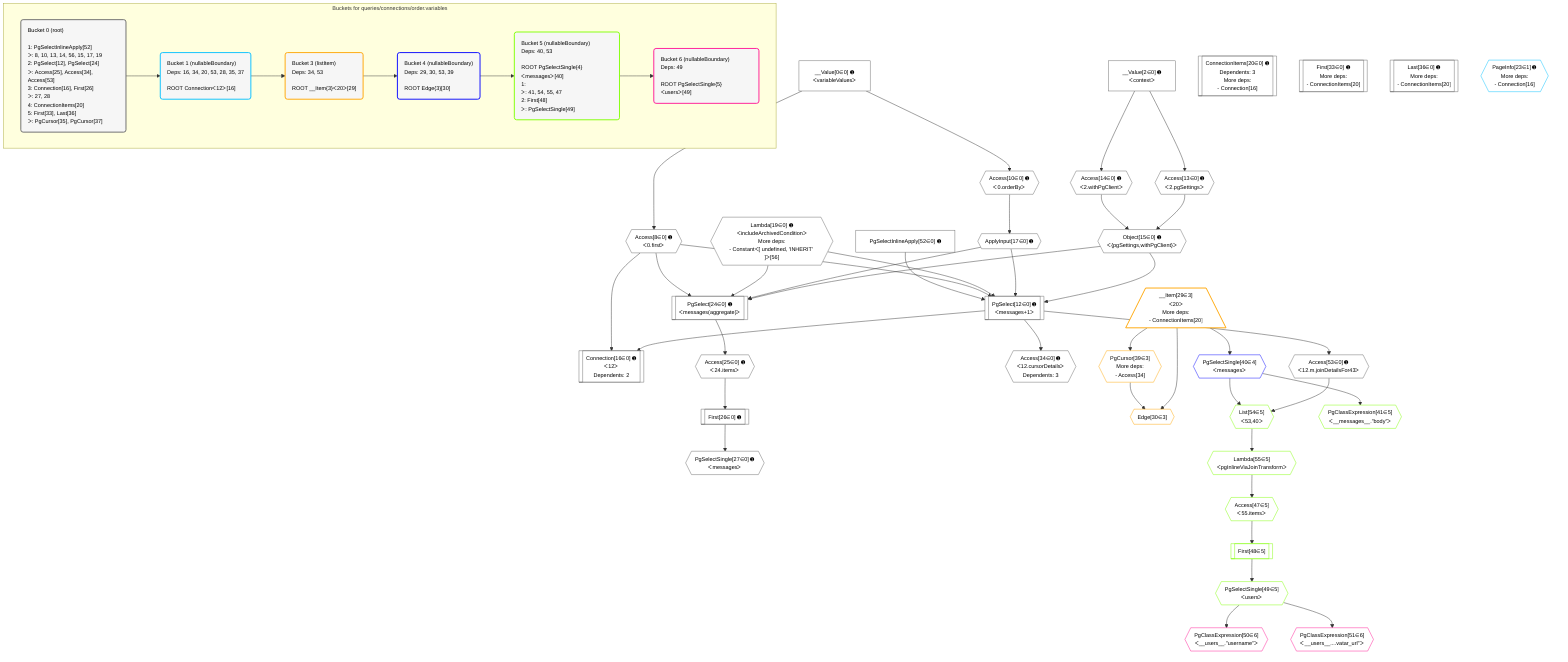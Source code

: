 %%{init: {'themeVariables': { 'fontSize': '12px'}}}%%
graph TD
    classDef path fill:#eee,stroke:#000,color:#000
    classDef plan fill:#fff,stroke-width:1px,color:#000
    classDef itemplan fill:#fff,stroke-width:2px,color:#000
    classDef unbatchedplan fill:#dff,stroke-width:1px,color:#000
    classDef sideeffectplan fill:#fcc,stroke-width:2px,color:#000
    classDef bucket fill:#f6f6f6,color:#000,stroke-width:2px,text-align:left

    subgraph "Buckets for queries/connections/order.variables"
    Bucket0("Bucket 0 (root)<br /><br />1: PgSelectInlineApply[52]<br />ᐳ: 8, 10, 13, 14, 56, 15, 17, 19<br />2: PgSelect[12], PgSelect[24]<br />ᐳ: Access[25], Access[34], Access[53]<br />3: Connection[16], First[26]<br />ᐳ: 27, 28<br />4: ConnectionItems[20]<br />5: First[33], Last[36]<br />ᐳ: PgCursor[35], PgCursor[37]"):::bucket
    Bucket1("Bucket 1 (nullableBoundary)<br />Deps: 16, 34, 20, 53, 28, 35, 37<br /><br />ROOT Connectionᐸ12ᐳ[16]"):::bucket
    Bucket3("Bucket 3 (listItem)<br />Deps: 34, 53<br /><br />ROOT __Item{3}ᐸ20ᐳ[29]"):::bucket
    Bucket4("Bucket 4 (nullableBoundary)<br />Deps: 29, 30, 53, 39<br /><br />ROOT Edge{3}[30]"):::bucket
    Bucket5("Bucket 5 (nullableBoundary)<br />Deps: 40, 53<br /><br />ROOT PgSelectSingle{4}ᐸmessagesᐳ[40]<br />1: <br />ᐳ: 41, 54, 55, 47<br />2: First[48]<br />ᐳ: PgSelectSingle[49]"):::bucket
    Bucket6("Bucket 6 (nullableBoundary)<br />Deps: 49<br /><br />ROOT PgSelectSingle{5}ᐸusersᐳ[49]"):::bucket
    end
    Bucket0 --> Bucket1
    Bucket1 --> Bucket3
    Bucket3 --> Bucket4
    Bucket4 --> Bucket5
    Bucket5 --> Bucket6

    %% plan dependencies
    PgSelect12[["PgSelect[12∈0] ➊<br />ᐸmessages+1ᐳ"]]:::plan
    Object15{{"Object[15∈0] ➊<br />ᐸ{pgSettings,withPgClient}ᐳ"}}:::plan
    ApplyInput17{{"ApplyInput[17∈0] ➊"}}:::plan
    Lambda19{{"Lambda[19∈0] ➊<br />ᐸincludeArchivedConditionᐳ<br />More deps:<br />- Constantᐸ[ undefined, 'INHERIT' ]ᐳ[56]"}}:::plan
    Access8{{"Access[8∈0] ➊<br />ᐸ0.firstᐳ"}}:::plan
    PgSelectInlineApply52["PgSelectInlineApply[52∈0] ➊"]:::plan
    Object15 & ApplyInput17 & Lambda19 & Access8 & PgSelectInlineApply52 --> PgSelect12
    PgSelect24[["PgSelect[24∈0] ➊<br />ᐸmessages(aggregate)ᐳ"]]:::plan
    Object15 & ApplyInput17 & Lambda19 & Access8 --> PgSelect24
    Access13{{"Access[13∈0] ➊<br />ᐸ2.pgSettingsᐳ"}}:::plan
    Access14{{"Access[14∈0] ➊<br />ᐸ2.withPgClientᐳ"}}:::plan
    Access13 & Access14 --> Object15
    Connection16[["Connection[16∈0] ➊<br />ᐸ12ᐳ<br />Dependents: 2"]]:::plan
    PgSelect12 & Access8 --> Connection16
    __Value0["__Value[0∈0] ➊<br />ᐸvariableValuesᐳ"]:::plan
    __Value0 --> Access8
    Access10{{"Access[10∈0] ➊<br />ᐸ0.orderByᐳ"}}:::plan
    __Value0 --> Access10
    __Value2["__Value[2∈0] ➊<br />ᐸcontextᐳ"]:::plan
    __Value2 --> Access13
    __Value2 --> Access14
    Access10 --> ApplyInput17
    ConnectionItems20[["ConnectionItems[20∈0] ➊<br />Dependents: 3<br />More deps:<br />- Connection[16]"]]:::plan
    Access25{{"Access[25∈0] ➊<br />ᐸ24.itemsᐳ"}}:::plan
    PgSelect24 --> Access25
    First26[["First[26∈0] ➊"]]:::plan
    Access25 --> First26
    PgSelectSingle27{{"PgSelectSingle[27∈0] ➊<br />ᐸmessagesᐳ"}}:::plan
    First26 --> PgSelectSingle27
    First33[["First[33∈0] ➊<br />More deps:<br />- ConnectionItems[20]"]]:::plan
    Access34{{"Access[34∈0] ➊<br />ᐸ12.cursorDetailsᐳ<br />Dependents: 3"}}:::plan
    PgSelect12 --> Access34
    Last36[["Last[36∈0] ➊<br />More deps:<br />- ConnectionItems[20]"]]:::plan
    Access53{{"Access[53∈0] ➊<br />ᐸ12.m.joinDetailsFor43ᐳ"}}:::plan
    PgSelect12 --> Access53
    PageInfo23{{"PageInfo[23∈1] ➊<br />More deps:<br />- Connection[16]"}}:::plan
    Edge30{{"Edge[30∈3]"}}:::plan
    __Item29[/"__Item[29∈3]<br />ᐸ20ᐳ<br />More deps:<br />- ConnectionItems[20]"\]:::itemplan
    PgCursor39{{"PgCursor[39∈3]<br />More deps:<br />- Access[34]"}}:::plan
    __Item29 & PgCursor39 --> Edge30
    __Item29 --> PgCursor39
    PgSelectSingle40{{"PgSelectSingle[40∈4]<br />ᐸmessagesᐳ"}}:::plan
    __Item29 --> PgSelectSingle40
    List54{{"List[54∈5]<br />ᐸ53,40ᐳ"}}:::plan
    Access53 & PgSelectSingle40 --> List54
    PgClassExpression41{{"PgClassExpression[41∈5]<br />ᐸ__messages__.”body”ᐳ"}}:::plan
    PgSelectSingle40 --> PgClassExpression41
    Access47{{"Access[47∈5]<br />ᐸ55.itemsᐳ"}}:::plan
    Lambda55{{"Lambda[55∈5]<br />ᐸpgInlineViaJoinTransformᐳ"}}:::plan
    Lambda55 --> Access47
    First48[["First[48∈5]"]]:::plan
    Access47 --> First48
    PgSelectSingle49{{"PgSelectSingle[49∈5]<br />ᐸusersᐳ"}}:::plan
    First48 --> PgSelectSingle49
    List54 --> Lambda55
    PgClassExpression50{{"PgClassExpression[50∈6]<br />ᐸ__users__.”username”ᐳ"}}:::plan
    PgSelectSingle49 --> PgClassExpression50
    PgClassExpression51{{"PgClassExpression[51∈6]<br />ᐸ__users__....vatar_url”ᐳ"}}:::plan
    PgSelectSingle49 --> PgClassExpression51

    %% define steps
    classDef bucket0 stroke:#696969
    class Bucket0,__Value0,__Value2,Access8,Access10,PgSelect12,Access13,Access14,Object15,Connection16,ApplyInput17,Lambda19,ConnectionItems20,PgSelect24,Access25,First26,PgSelectSingle27,First33,Access34,Last36,PgSelectInlineApply52,Access53 bucket0
    classDef bucket1 stroke:#00bfff
    class Bucket1,PageInfo23 bucket1
    classDef bucket3 stroke:#ffa500
    class Bucket3,__Item29,Edge30,PgCursor39 bucket3
    classDef bucket4 stroke:#0000ff
    class Bucket4,PgSelectSingle40 bucket4
    classDef bucket5 stroke:#7fff00
    class Bucket5,PgClassExpression41,Access47,First48,PgSelectSingle49,List54,Lambda55 bucket5
    classDef bucket6 stroke:#ff1493
    class Bucket6,PgClassExpression50,PgClassExpression51 bucket6